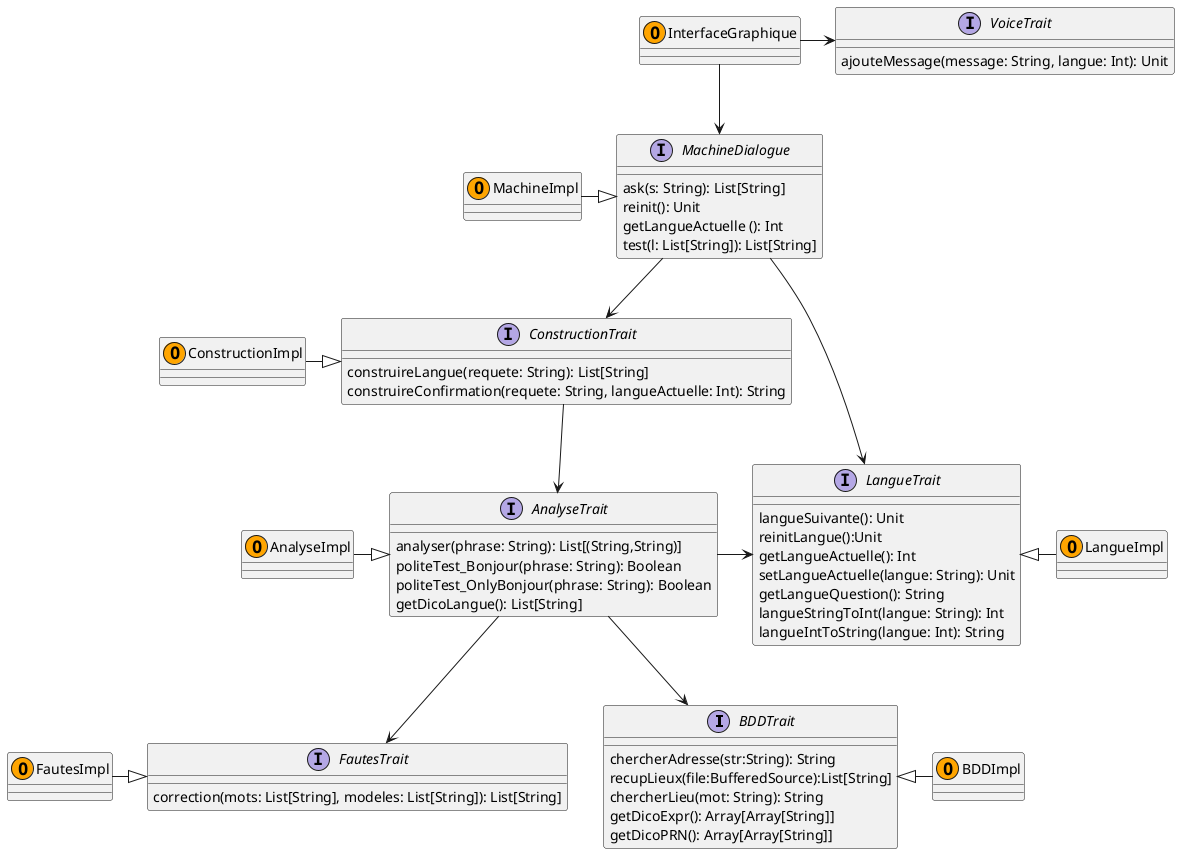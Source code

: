 @startuml Avatar

interface BDDTrait{
	chercherAdresse(str:String): String
	recupLieux(file:BufferedSource):List[String]
	chercherLieu(mot: String): String
	getDicoExpr(): Array[Array[String]]
	getDicoPRN(): Array[Array[String]]
}

interface MachineDialogue {
	ask(s: String): List[String]
	reinit(): Unit
	getLangueActuelle (): Int 
	test(l: List[String]): List[String]
}

interface ConstructionTrait{
	construireLangue(requete: String): List[String]
	construireConfirmation(requete: String, langueActuelle: Int): String
}

interface FautesTrait{
	correction(mots: List[String], modeles: List[String]): List[String]
}

interface VoiceTrait{
	ajouteMessage(message: String, langue: Int): Unit
}

interface AnalyseTrait{
	analyser(phrase: String): List[(String,String)]
	politeTest_Bonjour(phrase: String): Boolean
	politeTest_OnlyBonjour(phrase: String): Boolean
	getDicoLangue(): List[String]
}

interface LangueTrait{
	langueSuivante(): Unit
	reinitLangue():Unit
 	getLangueActuelle(): Int
  	setLangueActuelle(langue: String): Unit
  	getLangueQuestion(): String
  	langueStringToInt(langue: String): Int
	langueIntToString(langue: Int): String
}


class MachineImpl <<(O,Orange)>>
class InterfaceGraphique <<(O,Orange)>>
class ConstructionImpl <<(O,Orange)>>
class AnalyseImpl <<(O,Orange)>>
class BDDImpl <<(O,Orange)>>
class FautesImpl <<(O,Orange)>>
class LangueImpl <<(O,Orange)>>

MachineImpl -|> MachineDialogue
BDDTrait <|-  BDDImpl
ConstructionImpl -|>  ConstructionTrait
AnalyseImpl -|>  AnalyseTrait
FautesImpl -|> FautesTrait
LangueTrait <|-  LangueImpl

MachineDialogue --> ConstructionTrait
InterfaceGraphique --> MachineDialogue 
InterfaceGraphique -> VoiceTrait 
ConstructionTrait --> AnalyseTrait

AnalyseTrait -> LangueTrait
AnalyseTrait --> FautesTrait
AnalyseTrait --> BDDTrait
MachineDialogue --> LangueTrait

@enduml